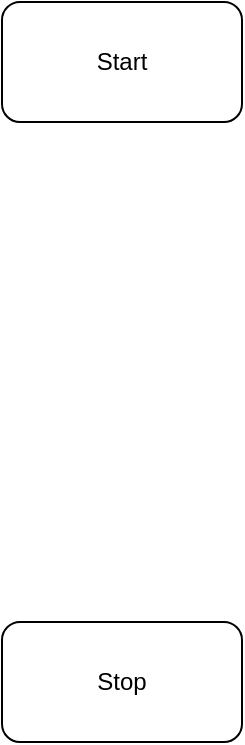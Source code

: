 <mxfile version="21.5.0" type="github">
  <diagram name="Page-1" id="DmjP-G-152aT6mbpHpDB">
    <mxGraphModel dx="1050" dy="573" grid="1" gridSize="10" guides="1" tooltips="1" connect="1" arrows="1" fold="1" page="1" pageScale="1" pageWidth="850" pageHeight="1100" math="0" shadow="0">
      <root>
        <mxCell id="0" />
        <mxCell id="1" parent="0" />
        <mxCell id="gQIG1iborJwVGqpYCtXM-1" value="Start" style="rounded=1;whiteSpace=wrap;html=1;" vertex="1" parent="1">
          <mxGeometry x="365" y="120" width="120" height="60" as="geometry" />
        </mxCell>
        <mxCell id="gQIG1iborJwVGqpYCtXM-2" value="Stop" style="rounded=1;whiteSpace=wrap;html=1;" vertex="1" parent="1">
          <mxGeometry x="365" y="430" width="120" height="60" as="geometry" />
        </mxCell>
      </root>
    </mxGraphModel>
  </diagram>
</mxfile>
